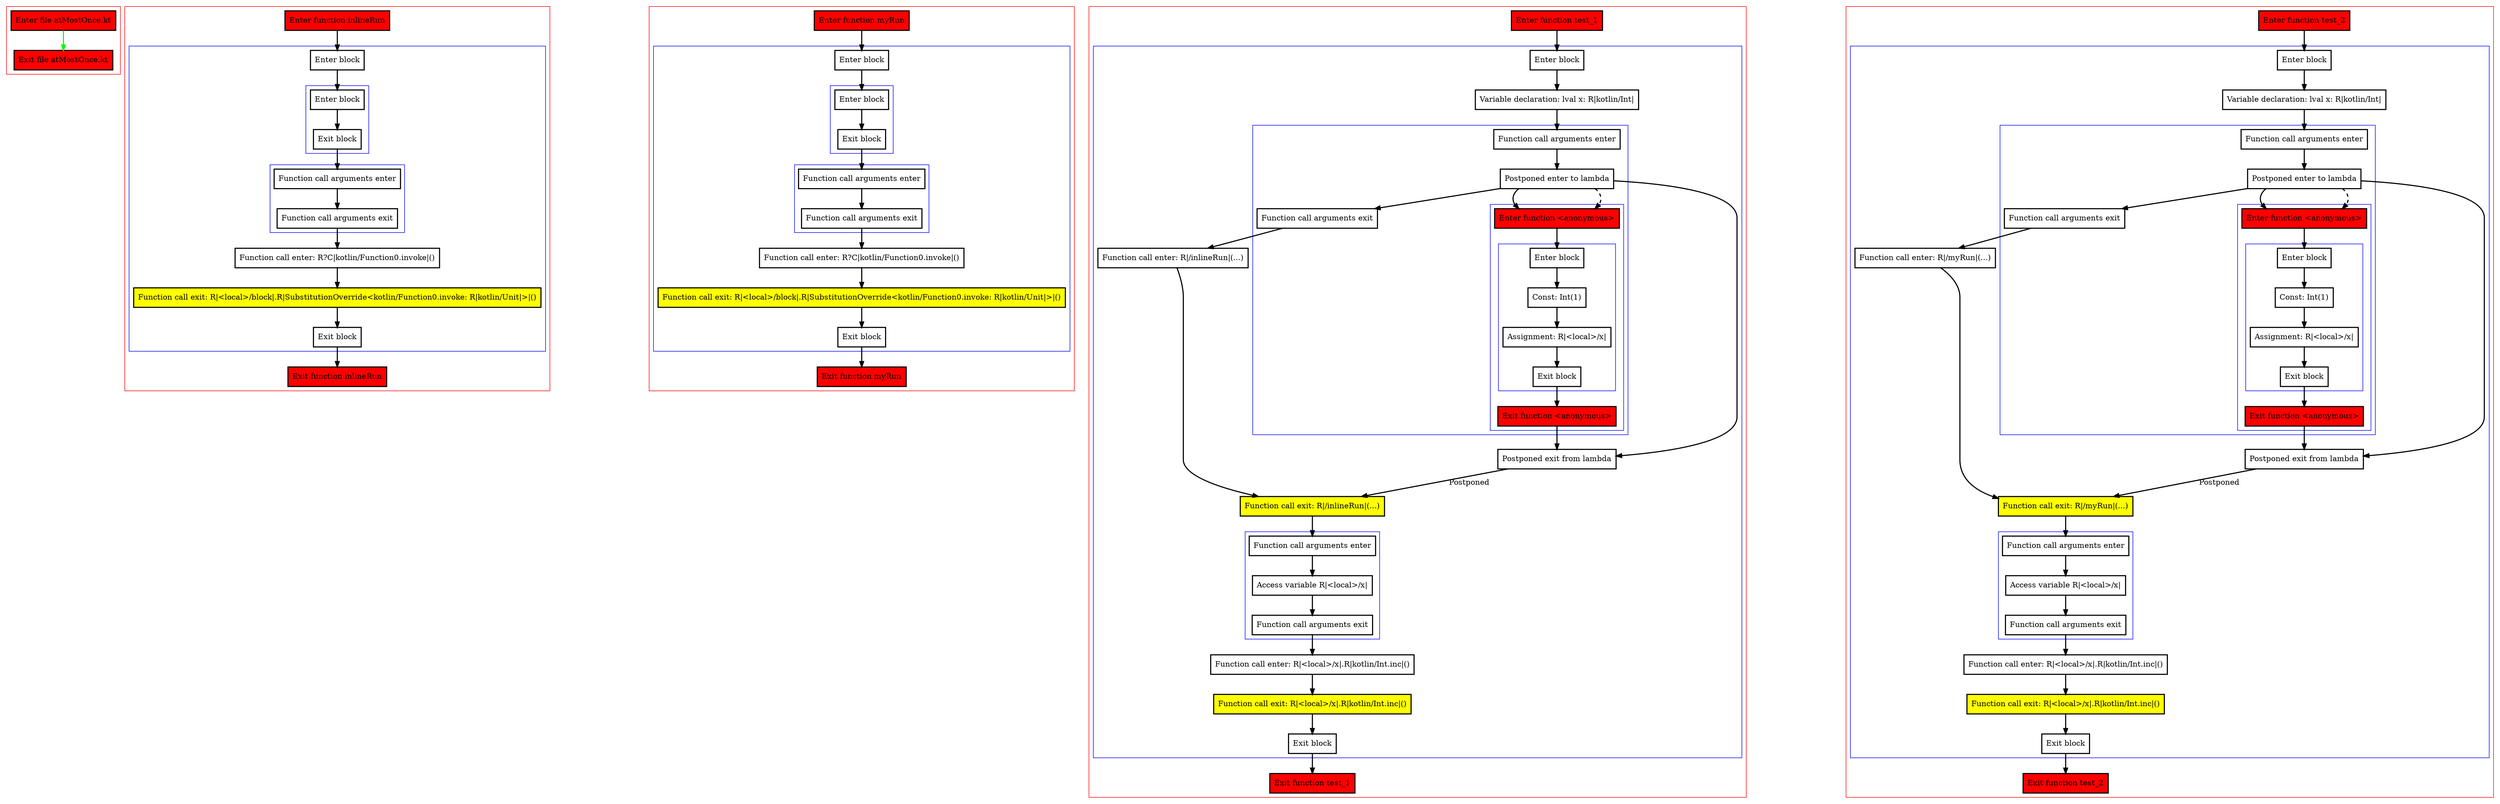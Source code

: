 digraph atMostOnce_kt {
    graph [nodesep=3]
    node [shape=box penwidth=2]
    edge [penwidth=2]

    subgraph cluster_0 {
        color=red
        0 [label="Enter file atMostOnce.kt" style="filled" fillcolor=red];
        1 [label="Exit file atMostOnce.kt" style="filled" fillcolor=red];
    }
    0 -> {1} [color=green];

    subgraph cluster_1 {
        color=red
        2 [label="Enter function inlineRun" style="filled" fillcolor=red];
        subgraph cluster_2 {
            color=blue
            3 [label="Enter block"];
            subgraph cluster_3 {
                color=blue
                4 [label="Enter block"];
                5 [label="Exit block"];
            }
            subgraph cluster_4 {
                color=blue
                6 [label="Function call arguments enter"];
                7 [label="Function call arguments exit"];
            }
            8 [label="Function call enter: R?C|kotlin/Function0.invoke|()"];
            9 [label="Function call exit: R|<local>/block|.R|SubstitutionOverride<kotlin/Function0.invoke: R|kotlin/Unit|>|()" style="filled" fillcolor=yellow];
            10 [label="Exit block"];
        }
        11 [label="Exit function inlineRun" style="filled" fillcolor=red];
    }
    2 -> {3};
    3 -> {4};
    4 -> {5};
    5 -> {6};
    6 -> {7};
    7 -> {8};
    8 -> {9};
    9 -> {10};
    10 -> {11};

    subgraph cluster_5 {
        color=red
        12 [label="Enter function myRun" style="filled" fillcolor=red];
        subgraph cluster_6 {
            color=blue
            13 [label="Enter block"];
            subgraph cluster_7 {
                color=blue
                14 [label="Enter block"];
                15 [label="Exit block"];
            }
            subgraph cluster_8 {
                color=blue
                16 [label="Function call arguments enter"];
                17 [label="Function call arguments exit"];
            }
            18 [label="Function call enter: R?C|kotlin/Function0.invoke|()"];
            19 [label="Function call exit: R|<local>/block|.R|SubstitutionOverride<kotlin/Function0.invoke: R|kotlin/Unit|>|()" style="filled" fillcolor=yellow];
            20 [label="Exit block"];
        }
        21 [label="Exit function myRun" style="filled" fillcolor=red];
    }
    12 -> {13};
    13 -> {14};
    14 -> {15};
    15 -> {16};
    16 -> {17};
    17 -> {18};
    18 -> {19};
    19 -> {20};
    20 -> {21};

    subgraph cluster_9 {
        color=red
        22 [label="Enter function test_1" style="filled" fillcolor=red];
        subgraph cluster_10 {
            color=blue
            23 [label="Enter block"];
            24 [label="Variable declaration: lval x: R|kotlin/Int|"];
            subgraph cluster_11 {
                color=blue
                25 [label="Function call arguments enter"];
                26 [label="Postponed enter to lambda"];
                subgraph cluster_12 {
                    color=blue
                    27 [label="Enter function <anonymous>" style="filled" fillcolor=red];
                    subgraph cluster_13 {
                        color=blue
                        28 [label="Enter block"];
                        29 [label="Const: Int(1)"];
                        30 [label="Assignment: R|<local>/x|"];
                        31 [label="Exit block"];
                    }
                    32 [label="Exit function <anonymous>" style="filled" fillcolor=red];
                }
                33 [label="Function call arguments exit"];
            }
            34 [label="Function call enter: R|/inlineRun|(...)"];
            35 [label="Postponed exit from lambda"];
            36 [label="Function call exit: R|/inlineRun|(...)" style="filled" fillcolor=yellow];
            subgraph cluster_14 {
                color=blue
                37 [label="Function call arguments enter"];
                38 [label="Access variable R|<local>/x|"];
                39 [label="Function call arguments exit"];
            }
            40 [label="Function call enter: R|<local>/x|.R|kotlin/Int.inc|()"];
            41 [label="Function call exit: R|<local>/x|.R|kotlin/Int.inc|()" style="filled" fillcolor=yellow];
            42 [label="Exit block"];
        }
        43 [label="Exit function test_1" style="filled" fillcolor=red];
    }
    22 -> {23};
    23 -> {24};
    24 -> {25};
    25 -> {26};
    26 -> {27 33 35};
    26 -> {27} [style=dashed];
    27 -> {28};
    28 -> {29};
    29 -> {30};
    30 -> {31};
    31 -> {32};
    32 -> {35};
    33 -> {34};
    34 -> {36};
    35 -> {36} [label="Postponed"];
    36 -> {37};
    37 -> {38};
    38 -> {39};
    39 -> {40};
    40 -> {41};
    41 -> {42};
    42 -> {43};

    subgraph cluster_15 {
        color=red
        44 [label="Enter function test_2" style="filled" fillcolor=red];
        subgraph cluster_16 {
            color=blue
            45 [label="Enter block"];
            46 [label="Variable declaration: lval x: R|kotlin/Int|"];
            subgraph cluster_17 {
                color=blue
                47 [label="Function call arguments enter"];
                48 [label="Postponed enter to lambda"];
                subgraph cluster_18 {
                    color=blue
                    49 [label="Enter function <anonymous>" style="filled" fillcolor=red];
                    subgraph cluster_19 {
                        color=blue
                        50 [label="Enter block"];
                        51 [label="Const: Int(1)"];
                        52 [label="Assignment: R|<local>/x|"];
                        53 [label="Exit block"];
                    }
                    54 [label="Exit function <anonymous>" style="filled" fillcolor=red];
                }
                55 [label="Function call arguments exit"];
            }
            56 [label="Function call enter: R|/myRun|(...)"];
            57 [label="Postponed exit from lambda"];
            58 [label="Function call exit: R|/myRun|(...)" style="filled" fillcolor=yellow];
            subgraph cluster_20 {
                color=blue
                59 [label="Function call arguments enter"];
                60 [label="Access variable R|<local>/x|"];
                61 [label="Function call arguments exit"];
            }
            62 [label="Function call enter: R|<local>/x|.R|kotlin/Int.inc|()"];
            63 [label="Function call exit: R|<local>/x|.R|kotlin/Int.inc|()" style="filled" fillcolor=yellow];
            64 [label="Exit block"];
        }
        65 [label="Exit function test_2" style="filled" fillcolor=red];
    }
    44 -> {45};
    45 -> {46};
    46 -> {47};
    47 -> {48};
    48 -> {49 55 57};
    48 -> {49} [style=dashed];
    49 -> {50};
    50 -> {51};
    51 -> {52};
    52 -> {53};
    53 -> {54};
    54 -> {57};
    55 -> {56};
    56 -> {58};
    57 -> {58} [label="Postponed"];
    58 -> {59};
    59 -> {60};
    60 -> {61};
    61 -> {62};
    62 -> {63};
    63 -> {64};
    64 -> {65};

}

